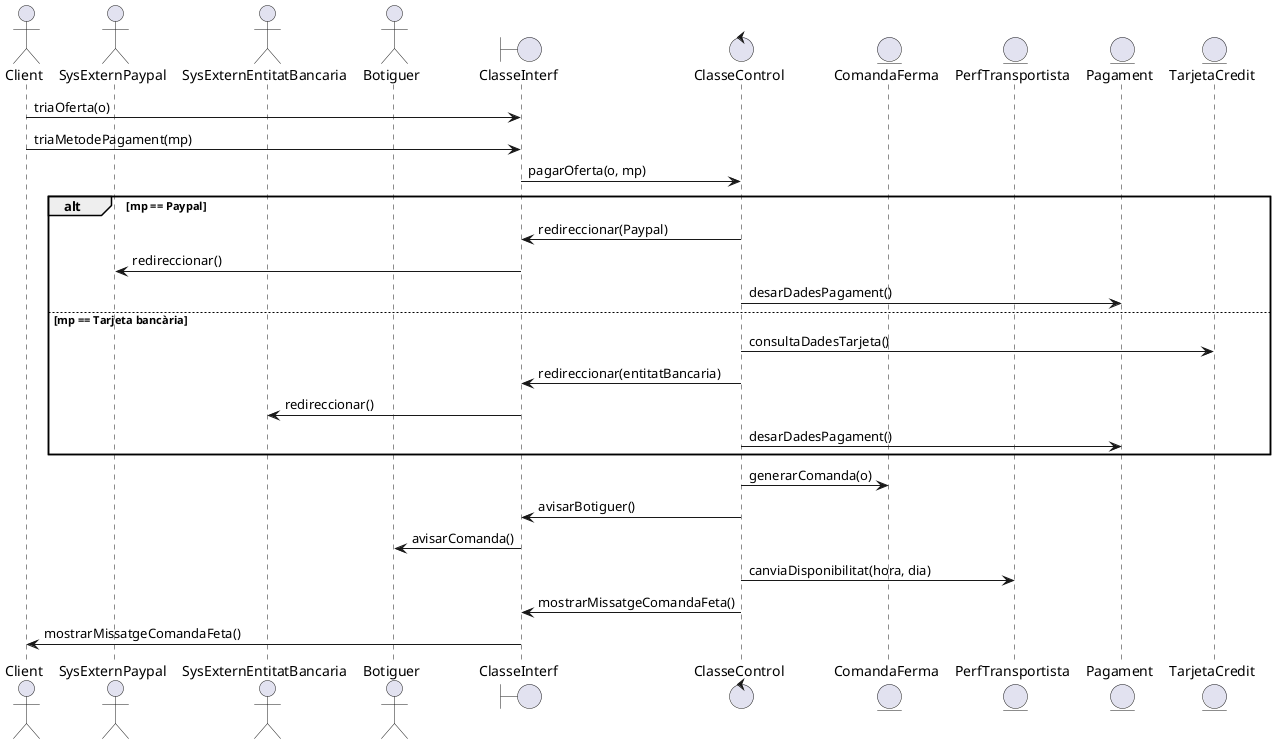 @startuml

actor Client
actor SysExternPaypal
actor SysExternEntitatBancaria
actor Botiguer
boundary ClasseInterf
control ClasseControl
entity ComandaFerma
entity PerfTransportista
entity Pagament
entity TarjetaCredit

Client -> ClasseInterf : triaOferta(o)
Client -> ClasseInterf : triaMetodePagament(mp)

ClasseInterf -> ClasseControl : pagarOferta(o, mp)

alt mp == Paypal
   ClasseControl -> ClasseInterf : redireccionar(Paypal)
   ClasseInterf -> SysExternPaypal : redireccionar()
   ClasseControl -> Pagament : desarDadesPagament()
else mp == Tarjeta bancària
   ClasseControl -> TarjetaCredit : consultaDadesTarjeta()
   ClasseControl -> ClasseInterf : redireccionar(entitatBancaria)
   ClasseInterf -> SysExternEntitatBancaria : redireccionar()
   ClasseControl -> Pagament : desarDadesPagament()
end

ClasseControl -> ComandaFerma : generarComanda(o)
ClasseControl -> ClasseInterf : avisarBotiguer()
ClasseInterf -> Botiguer : avisarComanda()

ClasseControl -> PerfTransportista : canviaDisponibilitat(hora, dia)
ClasseControl -> ClasseInterf : mostrarMissatgeComandaFeta()
ClasseInterf -> Client : mostrarMissatgeComandaFeta()

@enduml